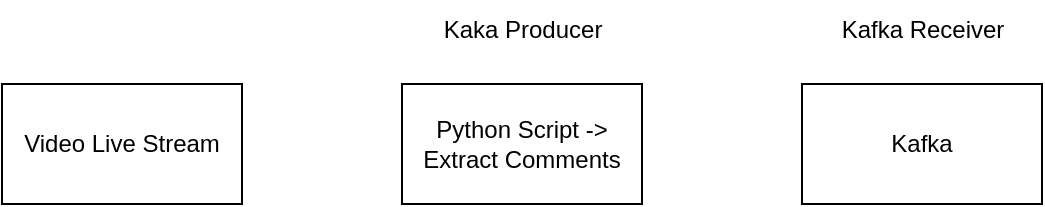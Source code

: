 <mxfile version="22.1.7" type="github">
  <diagram name="Page-1" id="eFhQJ8MCelxOznyA33HF">
    <mxGraphModel dx="1268" dy="555" grid="1" gridSize="10" guides="1" tooltips="1" connect="1" arrows="1" fold="1" page="1" pageScale="1" pageWidth="850" pageHeight="1100" math="0" shadow="0">
      <root>
        <mxCell id="0" />
        <mxCell id="1" parent="0" />
        <mxCell id="F6uJq6l0VD1iCrPGAbxW-1" value="Video Live Stream" style="rounded=0;whiteSpace=wrap;html=1;" parent="1" vertex="1">
          <mxGeometry x="40" y="80" width="120" height="60" as="geometry" />
        </mxCell>
        <mxCell id="F6uJq6l0VD1iCrPGAbxW-2" value="Python Script -&amp;gt; Extract Comments" style="rounded=0;whiteSpace=wrap;html=1;" parent="1" vertex="1">
          <mxGeometry x="240" y="80" width="120" height="60" as="geometry" />
        </mxCell>
        <mxCell id="F6uJq6l0VD1iCrPGAbxW-3" value="Kafka" style="rounded=0;whiteSpace=wrap;html=1;" parent="1" vertex="1">
          <mxGeometry x="440" y="80" width="120" height="60" as="geometry" />
        </mxCell>
        <mxCell id="F6uJq6l0VD1iCrPGAbxW-6" value="Kaka Producer" style="text;html=1;align=center;verticalAlign=middle;resizable=0;points=[];autosize=1;strokeColor=none;fillColor=none;" parent="1" vertex="1">
          <mxGeometry x="250" y="38" width="100" height="30" as="geometry" />
        </mxCell>
        <mxCell id="F6uJq6l0VD1iCrPGAbxW-7" value="Kafka Receiver" style="text;html=1;align=center;verticalAlign=middle;resizable=0;points=[];autosize=1;strokeColor=none;fillColor=none;" parent="1" vertex="1">
          <mxGeometry x="450" y="38" width="100" height="30" as="geometry" />
        </mxCell>
      </root>
    </mxGraphModel>
  </diagram>
</mxfile>
